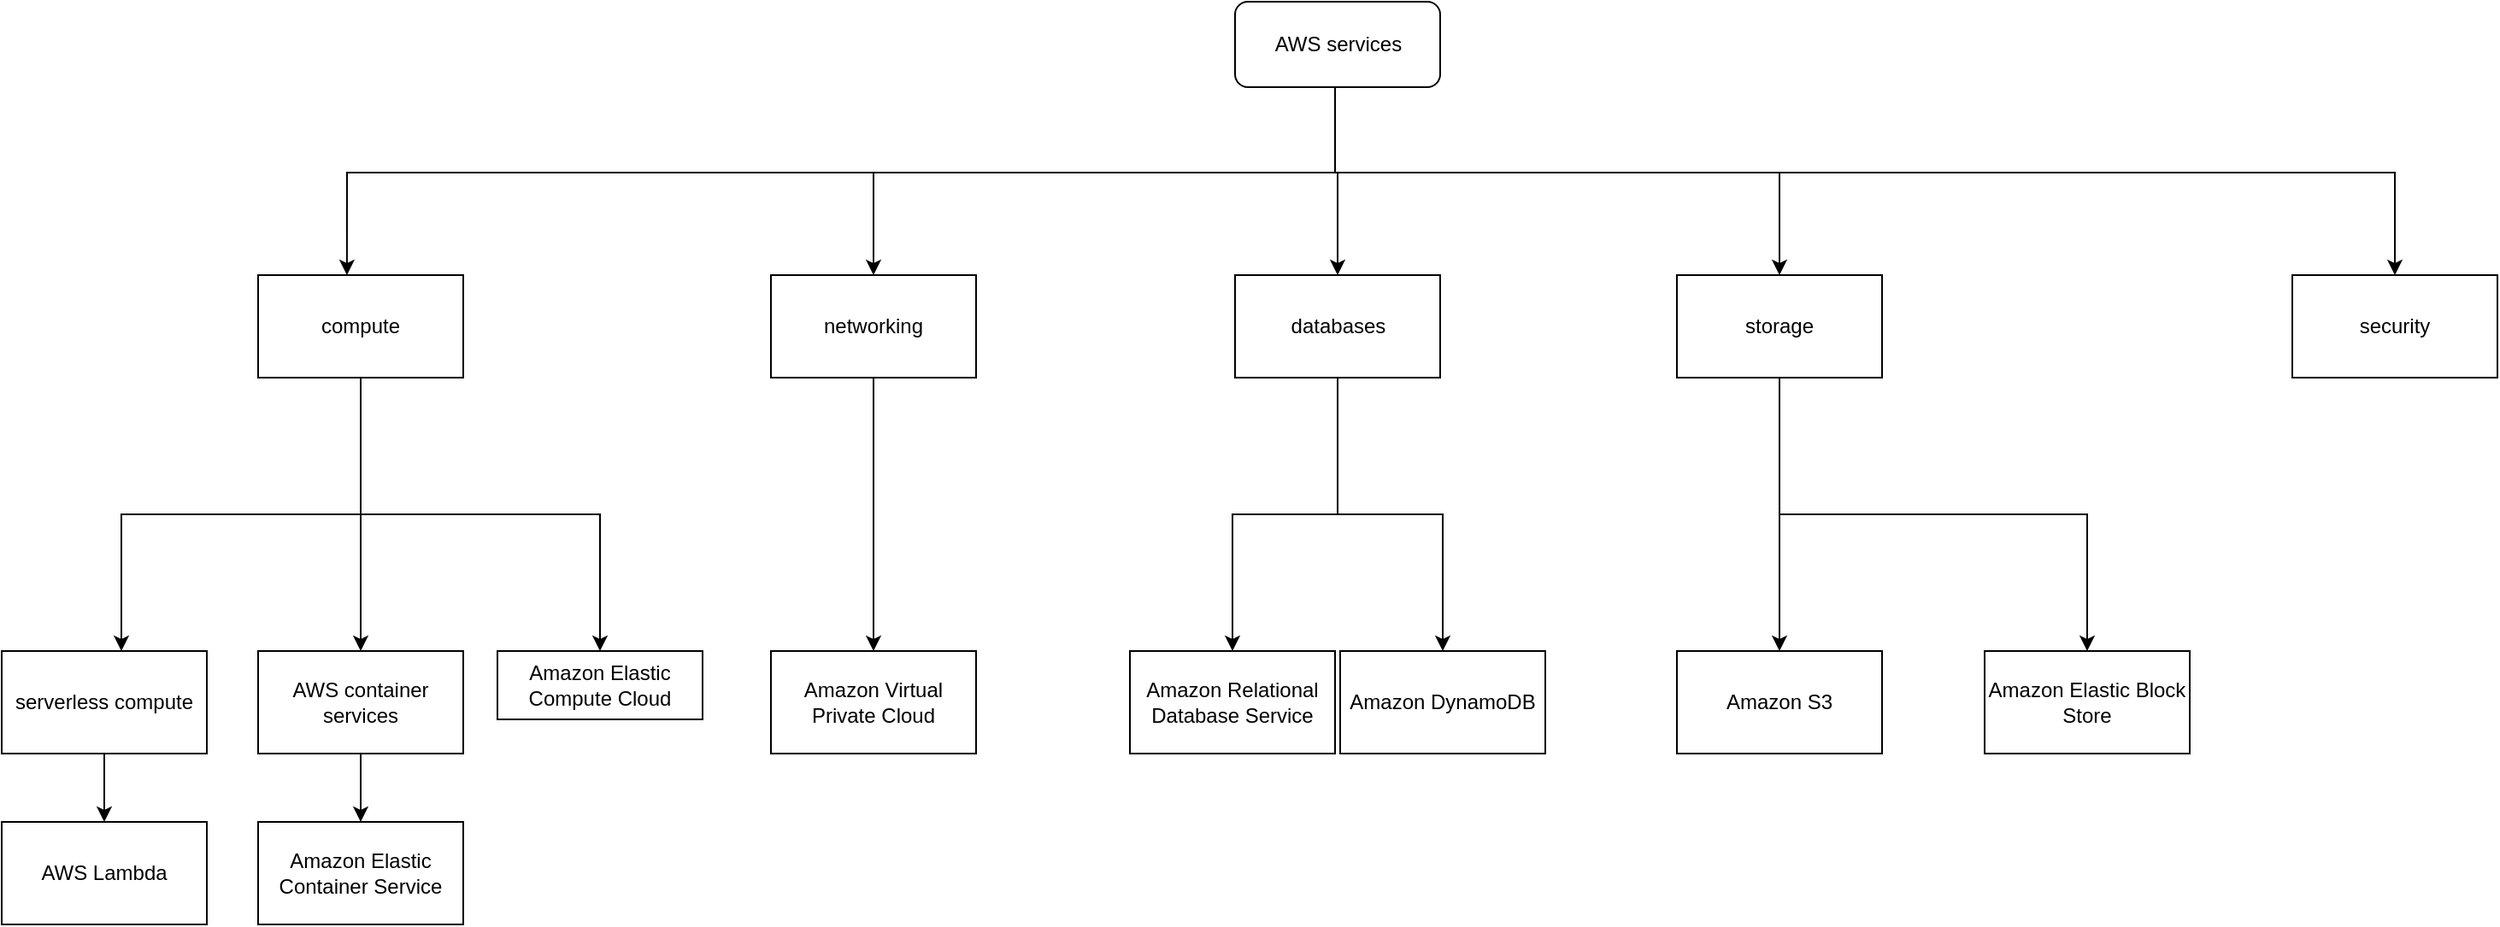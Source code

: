 <mxfile version="18.1.2" type="github">
  <diagram id="RV7YtuFCGykb4c15_Kpe" name="Page-1">
    <mxGraphModel dx="2460" dy="2148" grid="1" gridSize="10" guides="1" tooltips="1" connect="1" arrows="1" fold="1" page="1" pageScale="1" pageWidth="827" pageHeight="1169" math="0" shadow="0">
      <root>
        <mxCell id="0" />
        <mxCell id="1" parent="0" />
        <mxCell id="Kba8Ch7E65jF9t8C24CI-7" style="edgeStyle=orthogonalEdgeStyle;rounded=0;orthogonalLoop=1;jettySize=auto;html=1;entryX=0.433;entryY=0;entryDx=0;entryDy=0;entryPerimeter=0;" edge="1" parent="1" source="Kba8Ch7E65jF9t8C24CI-1" target="Kba8Ch7E65jF9t8C24CI-2">
          <mxGeometry relative="1" as="geometry">
            <Array as="points">
              <mxPoint x="430" y="10" />
              <mxPoint x="-148" y="10" />
            </Array>
          </mxGeometry>
        </mxCell>
        <mxCell id="Kba8Ch7E65jF9t8C24CI-8" style="edgeStyle=orthogonalEdgeStyle;rounded=0;orthogonalLoop=1;jettySize=auto;html=1;entryX=0.5;entryY=0;entryDx=0;entryDy=0;" edge="1" parent="1" source="Kba8Ch7E65jF9t8C24CI-1" target="Kba8Ch7E65jF9t8C24CI-3">
          <mxGeometry relative="1" as="geometry">
            <mxPoint x="360" y="320" as="targetPoint" />
            <Array as="points">
              <mxPoint x="430" y="10" />
              <mxPoint x="160" y="10" />
            </Array>
          </mxGeometry>
        </mxCell>
        <mxCell id="Kba8Ch7E65jF9t8C24CI-9" style="edgeStyle=orthogonalEdgeStyle;rounded=0;orthogonalLoop=1;jettySize=auto;html=1;" edge="1" parent="1" source="Kba8Ch7E65jF9t8C24CI-1" target="Kba8Ch7E65jF9t8C24CI-4">
          <mxGeometry relative="1" as="geometry">
            <mxPoint x="490" y="320" as="targetPoint" />
            <Array as="points">
              <mxPoint x="430" y="10" />
              <mxPoint x="690" y="10" />
            </Array>
          </mxGeometry>
        </mxCell>
        <mxCell id="Kba8Ch7E65jF9t8C24CI-10" style="edgeStyle=orthogonalEdgeStyle;rounded=0;orthogonalLoop=1;jettySize=auto;html=1;entryX=0.5;entryY=0;entryDx=0;entryDy=0;" edge="1" parent="1" source="Kba8Ch7E65jF9t8C24CI-1" target="Kba8Ch7E65jF9t8C24CI-5">
          <mxGeometry relative="1" as="geometry">
            <Array as="points">
              <mxPoint x="430" y="10" />
              <mxPoint x="431" y="10" />
            </Array>
          </mxGeometry>
        </mxCell>
        <mxCell id="Kba8Ch7E65jF9t8C24CI-11" style="edgeStyle=orthogonalEdgeStyle;rounded=0;orthogonalLoop=1;jettySize=auto;html=1;" edge="1" parent="1" source="Kba8Ch7E65jF9t8C24CI-1" target="Kba8Ch7E65jF9t8C24CI-6">
          <mxGeometry relative="1" as="geometry">
            <Array as="points">
              <mxPoint x="430" y="10" />
              <mxPoint x="1050" y="10" />
            </Array>
          </mxGeometry>
        </mxCell>
        <mxCell id="Kba8Ch7E65jF9t8C24CI-1" value="AWS services" style="rounded=1;whiteSpace=wrap;html=1;" vertex="1" parent="1">
          <mxGeometry x="371.5" y="-90" width="120" height="50" as="geometry" />
        </mxCell>
        <mxCell id="Kba8Ch7E65jF9t8C24CI-12" style="edgeStyle=orthogonalEdgeStyle;rounded=0;orthogonalLoop=1;jettySize=auto;html=1;exitX=0.5;exitY=1;exitDx=0;exitDy=0;" edge="1" parent="1" source="Kba8Ch7E65jF9t8C24CI-2" target="Kba8Ch7E65jF9t8C24CI-13">
          <mxGeometry relative="1" as="geometry">
            <mxPoint x="-30" y="670" as="targetPoint" />
            <Array as="points">
              <mxPoint x="-140" y="210" />
              <mxPoint y="210" />
            </Array>
          </mxGeometry>
        </mxCell>
        <mxCell id="Kba8Ch7E65jF9t8C24CI-16" style="edgeStyle=orthogonalEdgeStyle;rounded=0;orthogonalLoop=1;jettySize=auto;html=1;exitX=0.5;exitY=1;exitDx=0;exitDy=0;entryX=0.5;entryY=0;entryDx=0;entryDy=0;" edge="1" parent="1" source="Kba8Ch7E65jF9t8C24CI-2" target="Kba8Ch7E65jF9t8C24CI-17">
          <mxGeometry relative="1" as="geometry">
            <mxPoint x="90" y="690" as="targetPoint" />
          </mxGeometry>
        </mxCell>
        <mxCell id="Kba8Ch7E65jF9t8C24CI-19" value="" style="edgeStyle=orthogonalEdgeStyle;rounded=0;orthogonalLoop=1;jettySize=auto;html=1;" edge="1" parent="1" source="Kba8Ch7E65jF9t8C24CI-2" target="Kba8Ch7E65jF9t8C24CI-18">
          <mxGeometry relative="1" as="geometry">
            <Array as="points">
              <mxPoint x="-140" y="210" />
              <mxPoint x="-280" y="210" />
            </Array>
          </mxGeometry>
        </mxCell>
        <mxCell id="Kba8Ch7E65jF9t8C24CI-2" value="compute" style="rounded=0;whiteSpace=wrap;html=1;" vertex="1" parent="1">
          <mxGeometry x="-200" y="70" width="120" height="60" as="geometry" />
        </mxCell>
        <mxCell id="Kba8Ch7E65jF9t8C24CI-26" value="" style="edgeStyle=orthogonalEdgeStyle;rounded=0;orthogonalLoop=1;jettySize=auto;html=1;" edge="1" parent="1" source="Kba8Ch7E65jF9t8C24CI-3" target="Kba8Ch7E65jF9t8C24CI-25">
          <mxGeometry relative="1" as="geometry" />
        </mxCell>
        <mxCell id="Kba8Ch7E65jF9t8C24CI-3" value="networking" style="whiteSpace=wrap;html=1;" vertex="1" parent="1">
          <mxGeometry x="100" y="70" width="120" height="60" as="geometry" />
        </mxCell>
        <mxCell id="Kba8Ch7E65jF9t8C24CI-28" value="" style="edgeStyle=orthogonalEdgeStyle;rounded=0;orthogonalLoop=1;jettySize=auto;html=1;" edge="1" parent="1" source="Kba8Ch7E65jF9t8C24CI-4" target="Kba8Ch7E65jF9t8C24CI-27">
          <mxGeometry relative="1" as="geometry" />
        </mxCell>
        <mxCell id="Kba8Ch7E65jF9t8C24CI-30" value="" style="edgeStyle=orthogonalEdgeStyle;rounded=0;orthogonalLoop=1;jettySize=auto;html=1;" edge="1" parent="1" source="Kba8Ch7E65jF9t8C24CI-4" target="Kba8Ch7E65jF9t8C24CI-29">
          <mxGeometry relative="1" as="geometry">
            <Array as="points">
              <mxPoint x="690" y="210" />
              <mxPoint x="870" y="210" />
            </Array>
          </mxGeometry>
        </mxCell>
        <mxCell id="Kba8Ch7E65jF9t8C24CI-4" value="storage" style="whiteSpace=wrap;html=1;" vertex="1" parent="1">
          <mxGeometry x="630" y="70" width="120" height="60" as="geometry" />
        </mxCell>
        <mxCell id="Kba8Ch7E65jF9t8C24CI-32" value="" style="edgeStyle=orthogonalEdgeStyle;rounded=0;orthogonalLoop=1;jettySize=auto;html=1;" edge="1" parent="1" source="Kba8Ch7E65jF9t8C24CI-5" target="Kba8Ch7E65jF9t8C24CI-31">
          <mxGeometry relative="1" as="geometry" />
        </mxCell>
        <mxCell id="Kba8Ch7E65jF9t8C24CI-34" value="" style="edgeStyle=orthogonalEdgeStyle;rounded=0;orthogonalLoop=1;jettySize=auto;html=1;" edge="1" parent="1" source="Kba8Ch7E65jF9t8C24CI-5" target="Kba8Ch7E65jF9t8C24CI-33">
          <mxGeometry relative="1" as="geometry" />
        </mxCell>
        <mxCell id="Kba8Ch7E65jF9t8C24CI-5" value="databases" style="whiteSpace=wrap;html=1;" vertex="1" parent="1">
          <mxGeometry x="371.5" y="70" width="120" height="60" as="geometry" />
        </mxCell>
        <mxCell id="Kba8Ch7E65jF9t8C24CI-6" value="security" style="whiteSpace=wrap;html=1;" vertex="1" parent="1">
          <mxGeometry x="990" y="70" width="120" height="60" as="geometry" />
        </mxCell>
        <mxCell id="Kba8Ch7E65jF9t8C24CI-13" value="Amazon Elastic Compute Cloud" style="whiteSpace=wrap;html=1;" vertex="1" parent="1">
          <mxGeometry x="-60" y="290" width="120" height="40" as="geometry" />
        </mxCell>
        <mxCell id="Kba8Ch7E65jF9t8C24CI-21" value="" style="edgeStyle=orthogonalEdgeStyle;rounded=0;orthogonalLoop=1;jettySize=auto;html=1;" edge="1" parent="1" source="Kba8Ch7E65jF9t8C24CI-17" target="Kba8Ch7E65jF9t8C24CI-20">
          <mxGeometry relative="1" as="geometry" />
        </mxCell>
        <mxCell id="Kba8Ch7E65jF9t8C24CI-17" value="AWS container services" style="whiteSpace=wrap;html=1;" vertex="1" parent="1">
          <mxGeometry x="-200" y="290" width="120" height="60" as="geometry" />
        </mxCell>
        <mxCell id="Kba8Ch7E65jF9t8C24CI-23" value="" style="edgeStyle=orthogonalEdgeStyle;rounded=0;orthogonalLoop=1;jettySize=auto;html=1;" edge="1" parent="1" source="Kba8Ch7E65jF9t8C24CI-18" target="Kba8Ch7E65jF9t8C24CI-22">
          <mxGeometry relative="1" as="geometry" />
        </mxCell>
        <mxCell id="Kba8Ch7E65jF9t8C24CI-18" value="serverless compute" style="whiteSpace=wrap;html=1;rounded=0;" vertex="1" parent="1">
          <mxGeometry x="-350" y="290" width="120" height="60" as="geometry" />
        </mxCell>
        <mxCell id="Kba8Ch7E65jF9t8C24CI-20" value="Amazon Elastic Container Service" style="whiteSpace=wrap;html=1;" vertex="1" parent="1">
          <mxGeometry x="-200" y="390" width="120" height="60" as="geometry" />
        </mxCell>
        <mxCell id="Kba8Ch7E65jF9t8C24CI-22" value="AWS Lambda" style="whiteSpace=wrap;html=1;rounded=0;" vertex="1" parent="1">
          <mxGeometry x="-350" y="390" width="120" height="60" as="geometry" />
        </mxCell>
        <mxCell id="Kba8Ch7E65jF9t8C24CI-25" value="Amazon Virtual Private Cloud" style="whiteSpace=wrap;html=1;" vertex="1" parent="1">
          <mxGeometry x="100" y="290" width="120" height="60" as="geometry" />
        </mxCell>
        <mxCell id="Kba8Ch7E65jF9t8C24CI-27" value="Amazon S3" style="whiteSpace=wrap;html=1;" vertex="1" parent="1">
          <mxGeometry x="630" y="290" width="120" height="60" as="geometry" />
        </mxCell>
        <mxCell id="Kba8Ch7E65jF9t8C24CI-29" value="Amazon Elastic Block Store" style="whiteSpace=wrap;html=1;" vertex="1" parent="1">
          <mxGeometry x="810" y="290" width="120" height="60" as="geometry" />
        </mxCell>
        <mxCell id="Kba8Ch7E65jF9t8C24CI-31" value="Amazon Relational Database Service" style="whiteSpace=wrap;html=1;" vertex="1" parent="1">
          <mxGeometry x="310" y="290" width="120" height="60" as="geometry" />
        </mxCell>
        <mxCell id="Kba8Ch7E65jF9t8C24CI-33" value="Amazon DynamoDB" style="whiteSpace=wrap;html=1;" vertex="1" parent="1">
          <mxGeometry x="433" y="290" width="120" height="60" as="geometry" />
        </mxCell>
      </root>
    </mxGraphModel>
  </diagram>
</mxfile>
